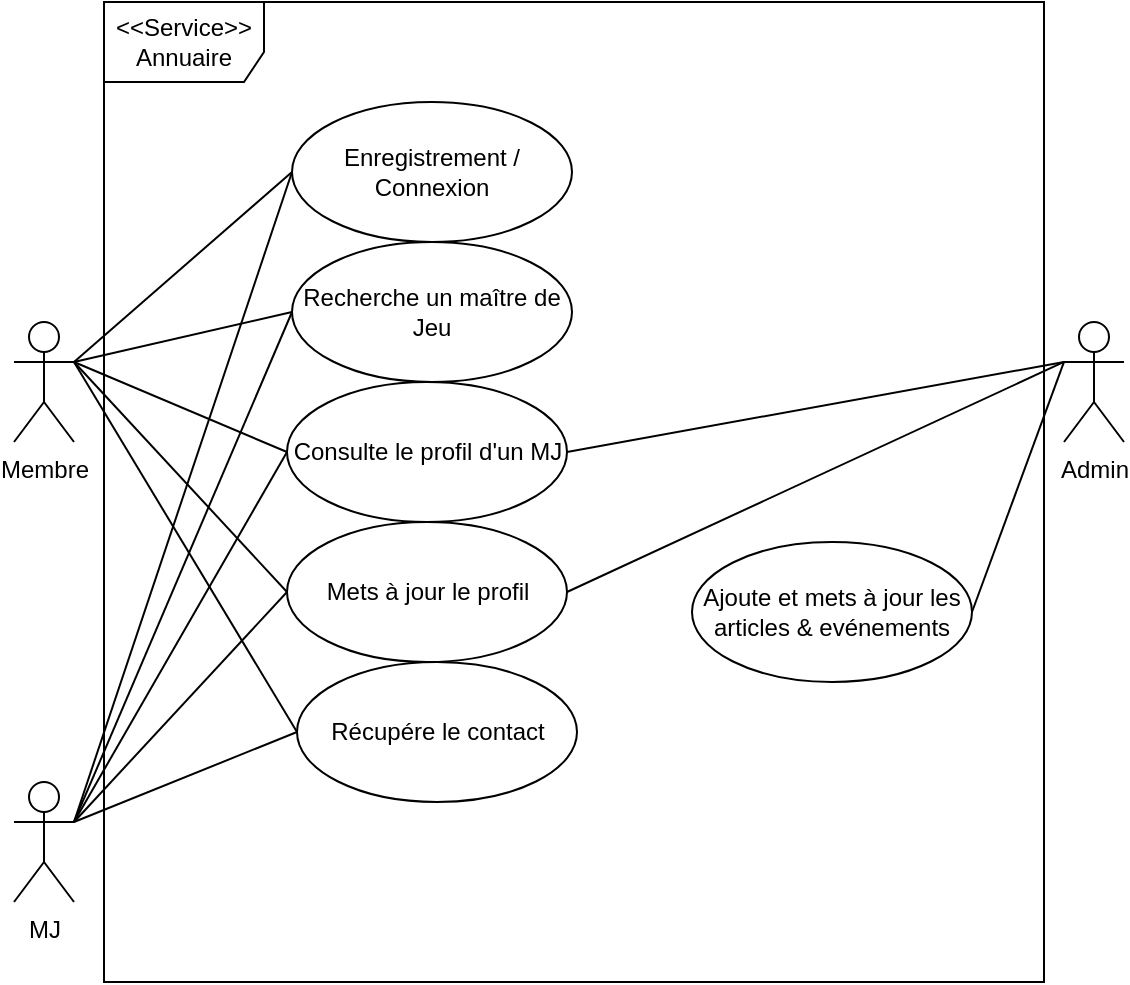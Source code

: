<mxfile version="11.1.4" type="device"><diagram id="o_SSGfYRL5t5IPioQlCI" name="Page-1"><mxGraphModel dx="1021" dy="639" grid="1" gridSize="10" guides="1" tooltips="1" connect="1" arrows="1" fold="1" page="1" pageScale="1" pageWidth="827" pageHeight="1169" math="0" shadow="0"><root><mxCell id="0"/><mxCell id="1" parent="0"/><mxCell id="ZLc0-ViHwYdmBc2a8-Q0-15" value="&amp;lt;&amp;lt;Service&amp;gt;&amp;gt;&lt;br&gt;Annuaire" style="shape=umlFrame;whiteSpace=wrap;html=1;width=80;height=40;" vertex="1" parent="1"><mxGeometry x="290" y="30" width="470" height="490" as="geometry"/></mxCell><mxCell id="ZLc0-ViHwYdmBc2a8-Q0-1" value="Membre" style="shape=umlActor;verticalLabelPosition=bottom;labelBackgroundColor=#ffffff;verticalAlign=top;html=1;outlineConnect=0;" vertex="1" parent="1"><mxGeometry x="245" y="190" width="30" height="60" as="geometry"/></mxCell><mxCell id="ZLc0-ViHwYdmBc2a8-Q0-2" value="Admin" style="shape=umlActor;verticalLabelPosition=bottom;labelBackgroundColor=#ffffff;verticalAlign=top;html=1;outlineConnect=0;" vertex="1" parent="1"><mxGeometry x="770" y="190" width="30" height="60" as="geometry"/></mxCell><mxCell id="ZLc0-ViHwYdmBc2a8-Q0-22" value="Enregistrement / Connexion" style="ellipse;whiteSpace=wrap;html=1;" vertex="1" parent="1"><mxGeometry x="384" y="80" width="140" height="70" as="geometry"/></mxCell><mxCell id="ZLc0-ViHwYdmBc2a8-Q0-23" value="Recherche un maître de Jeu" style="ellipse;whiteSpace=wrap;html=1;" vertex="1" parent="1"><mxGeometry x="384" y="150" width="140" height="70" as="geometry"/></mxCell><mxCell id="ZLc0-ViHwYdmBc2a8-Q0-24" value="Consulte le profil d'un MJ" style="ellipse;whiteSpace=wrap;html=1;" vertex="1" parent="1"><mxGeometry x="381.5" y="220" width="140" height="70" as="geometry"/></mxCell><mxCell id="ZLc0-ViHwYdmBc2a8-Q0-25" value="Récupére le contact" style="ellipse;whiteSpace=wrap;html=1;" vertex="1" parent="1"><mxGeometry x="386.5" y="360" width="140" height="70" as="geometry"/></mxCell><mxCell id="ZLc0-ViHwYdmBc2a8-Q0-26" value="Ajoute et mets à jour les articles &amp;amp; evénements" style="ellipse;whiteSpace=wrap;html=1;" vertex="1" parent="1"><mxGeometry x="584" y="300" width="140" height="70" as="geometry"/></mxCell><mxCell id="ZLc0-ViHwYdmBc2a8-Q0-32" value="MJ" style="shape=umlActor;verticalLabelPosition=bottom;labelBackgroundColor=#ffffff;verticalAlign=top;html=1;outlineConnect=0;" vertex="1" parent="1"><mxGeometry x="245" y="420" width="30" height="60" as="geometry"/></mxCell><mxCell id="ZLc0-ViHwYdmBc2a8-Q0-34" value="" style="endArrow=none;html=1;entryX=0;entryY=0.5;entryDx=0;entryDy=0;exitX=1;exitY=0.333;exitDx=0;exitDy=0;exitPerimeter=0;" edge="1" parent="1" source="ZLc0-ViHwYdmBc2a8-Q0-1" target="ZLc0-ViHwYdmBc2a8-Q0-22"><mxGeometry width="50" height="50" relative="1" as="geometry"><mxPoint x="160" y="150" as="sourcePoint"/><mxPoint x="210" y="100" as="targetPoint"/></mxGeometry></mxCell><mxCell id="ZLc0-ViHwYdmBc2a8-Q0-37" value="" style="endArrow=none;html=1;entryX=0;entryY=0.5;entryDx=0;entryDy=0;exitX=1;exitY=0.333;exitDx=0;exitDy=0;exitPerimeter=0;" edge="1" parent="1" source="ZLc0-ViHwYdmBc2a8-Q0-1" target="ZLc0-ViHwYdmBc2a8-Q0-23"><mxGeometry width="50" height="50" relative="1" as="geometry"><mxPoint x="320" y="250" as="sourcePoint"/><mxPoint x="370" y="200" as="targetPoint"/></mxGeometry></mxCell><mxCell id="ZLc0-ViHwYdmBc2a8-Q0-38" value="" style="endArrow=none;html=1;entryX=0;entryY=0.5;entryDx=0;entryDy=0;exitX=1;exitY=0.333;exitDx=0;exitDy=0;exitPerimeter=0;" edge="1" parent="1" source="ZLc0-ViHwYdmBc2a8-Q0-1" target="ZLc0-ViHwYdmBc2a8-Q0-24"><mxGeometry width="50" height="50" relative="1" as="geometry"><mxPoint x="285" y="220" as="sourcePoint"/><mxPoint x="394" y="195" as="targetPoint"/></mxGeometry></mxCell><mxCell id="ZLc0-ViHwYdmBc2a8-Q0-39" value="" style="endArrow=none;html=1;entryX=0;entryY=0.5;entryDx=0;entryDy=0;exitX=1;exitY=0.333;exitDx=0;exitDy=0;exitPerimeter=0;" edge="1" parent="1" source="ZLc0-ViHwYdmBc2a8-Q0-1" target="ZLc0-ViHwYdmBc2a8-Q0-25"><mxGeometry width="50" height="50" relative="1" as="geometry"><mxPoint x="280" y="210" as="sourcePoint"/><mxPoint x="369" y="300" as="targetPoint"/></mxGeometry></mxCell><mxCell id="ZLc0-ViHwYdmBc2a8-Q0-40" value="" style="endArrow=none;html=1;entryX=0;entryY=0.333;entryDx=0;entryDy=0;exitX=1;exitY=0.5;exitDx=0;exitDy=0;entryPerimeter=0;" edge="1" parent="1" source="ZLc0-ViHwYdmBc2a8-Q0-24" target="ZLc0-ViHwYdmBc2a8-Q0-2"><mxGeometry width="50" height="50" relative="1" as="geometry"><mxPoint x="620" y="255" as="sourcePoint"/><mxPoint x="729" y="230" as="targetPoint"/></mxGeometry></mxCell><mxCell id="ZLc0-ViHwYdmBc2a8-Q0-41" value="" style="endArrow=none;html=1;entryX=1;entryY=0.333;entryDx=0;entryDy=0;entryPerimeter=0;exitX=0;exitY=0.5;exitDx=0;exitDy=0;" edge="1" parent="1" source="ZLc0-ViHwYdmBc2a8-Q0-42" target="ZLc0-ViHwYdmBc2a8-Q0-32"><mxGeometry width="50" height="50" relative="1" as="geometry"><mxPoint x="260" y="380" as="sourcePoint"/><mxPoint x="219" y="382.5" as="targetPoint"/></mxGeometry></mxCell><mxCell id="ZLc0-ViHwYdmBc2a8-Q0-42" value="Mets à jour le profil" style="ellipse;whiteSpace=wrap;html=1;" vertex="1" parent="1"><mxGeometry x="381.5" y="290" width="140" height="70" as="geometry"/></mxCell><mxCell id="ZLc0-ViHwYdmBc2a8-Q0-43" value="" style="endArrow=none;html=1;entryX=0;entryY=0.333;entryDx=0;entryDy=0;exitX=1;exitY=0.5;exitDx=0;exitDy=0;entryPerimeter=0;" edge="1" parent="1" source="ZLc0-ViHwYdmBc2a8-Q0-42" target="ZLc0-ViHwYdmBc2a8-Q0-2"><mxGeometry width="50" height="50" relative="1" as="geometry"><mxPoint x="531.5" y="265" as="sourcePoint"/><mxPoint x="780" y="220" as="targetPoint"/></mxGeometry></mxCell><mxCell id="ZLc0-ViHwYdmBc2a8-Q0-44" value="" style="endArrow=none;html=1;entryX=0;entryY=0.333;entryDx=0;entryDy=0;exitX=1;exitY=0.5;exitDx=0;exitDy=0;entryPerimeter=0;" edge="1" parent="1" source="ZLc0-ViHwYdmBc2a8-Q0-26" target="ZLc0-ViHwYdmBc2a8-Q0-2"><mxGeometry width="50" height="50" relative="1" as="geometry"><mxPoint x="531.5" y="335" as="sourcePoint"/><mxPoint x="780" y="220" as="targetPoint"/></mxGeometry></mxCell><mxCell id="ZLc0-ViHwYdmBc2a8-Q0-45" value="" style="endArrow=none;html=1;entryX=1;entryY=0.333;entryDx=0;entryDy=0;entryPerimeter=0;exitX=0;exitY=0.5;exitDx=0;exitDy=0;" edge="1" parent="1" source="ZLc0-ViHwYdmBc2a8-Q0-25" target="ZLc0-ViHwYdmBc2a8-Q0-32"><mxGeometry width="50" height="50" relative="1" as="geometry"><mxPoint x="391.5" y="335" as="sourcePoint"/><mxPoint x="285" y="450" as="targetPoint"/></mxGeometry></mxCell><mxCell id="ZLc0-ViHwYdmBc2a8-Q0-46" value="" style="endArrow=none;html=1;entryX=0;entryY=0.5;entryDx=0;entryDy=0;exitX=1;exitY=0.333;exitDx=0;exitDy=0;exitPerimeter=0;" edge="1" parent="1" source="ZLc0-ViHwYdmBc2a8-Q0-1" target="ZLc0-ViHwYdmBc2a8-Q0-42"><mxGeometry width="50" height="50" relative="1" as="geometry"><mxPoint x="290" y="220" as="sourcePoint"/><mxPoint x="396.5" y="405" as="targetPoint"/></mxGeometry></mxCell><mxCell id="ZLc0-ViHwYdmBc2a8-Q0-47" value="" style="endArrow=none;html=1;entryX=1;entryY=0.333;entryDx=0;entryDy=0;entryPerimeter=0;exitX=0;exitY=0.5;exitDx=0;exitDy=0;" edge="1" parent="1" source="ZLc0-ViHwYdmBc2a8-Q0-24" target="ZLc0-ViHwYdmBc2a8-Q0-32"><mxGeometry width="50" height="50" relative="1" as="geometry"><mxPoint x="391.5" y="335" as="sourcePoint"/><mxPoint x="285" y="450" as="targetPoint"/></mxGeometry></mxCell><mxCell id="ZLc0-ViHwYdmBc2a8-Q0-48" value="" style="endArrow=none;html=1;entryX=1;entryY=0.333;entryDx=0;entryDy=0;entryPerimeter=0;exitX=0;exitY=0.5;exitDx=0;exitDy=0;" edge="1" parent="1" source="ZLc0-ViHwYdmBc2a8-Q0-23" target="ZLc0-ViHwYdmBc2a8-Q0-32"><mxGeometry width="50" height="50" relative="1" as="geometry"><mxPoint x="391.5" y="265" as="sourcePoint"/><mxPoint x="285" y="450" as="targetPoint"/></mxGeometry></mxCell><mxCell id="ZLc0-ViHwYdmBc2a8-Q0-49" value="" style="endArrow=none;html=1;entryX=1;entryY=0.333;entryDx=0;entryDy=0;entryPerimeter=0;exitX=0;exitY=0.5;exitDx=0;exitDy=0;" edge="1" parent="1" source="ZLc0-ViHwYdmBc2a8-Q0-22" target="ZLc0-ViHwYdmBc2a8-Q0-32"><mxGeometry width="50" height="50" relative="1" as="geometry"><mxPoint x="380" y="120" as="sourcePoint"/><mxPoint x="280" y="440" as="targetPoint"/></mxGeometry></mxCell></root></mxGraphModel></diagram></mxfile>